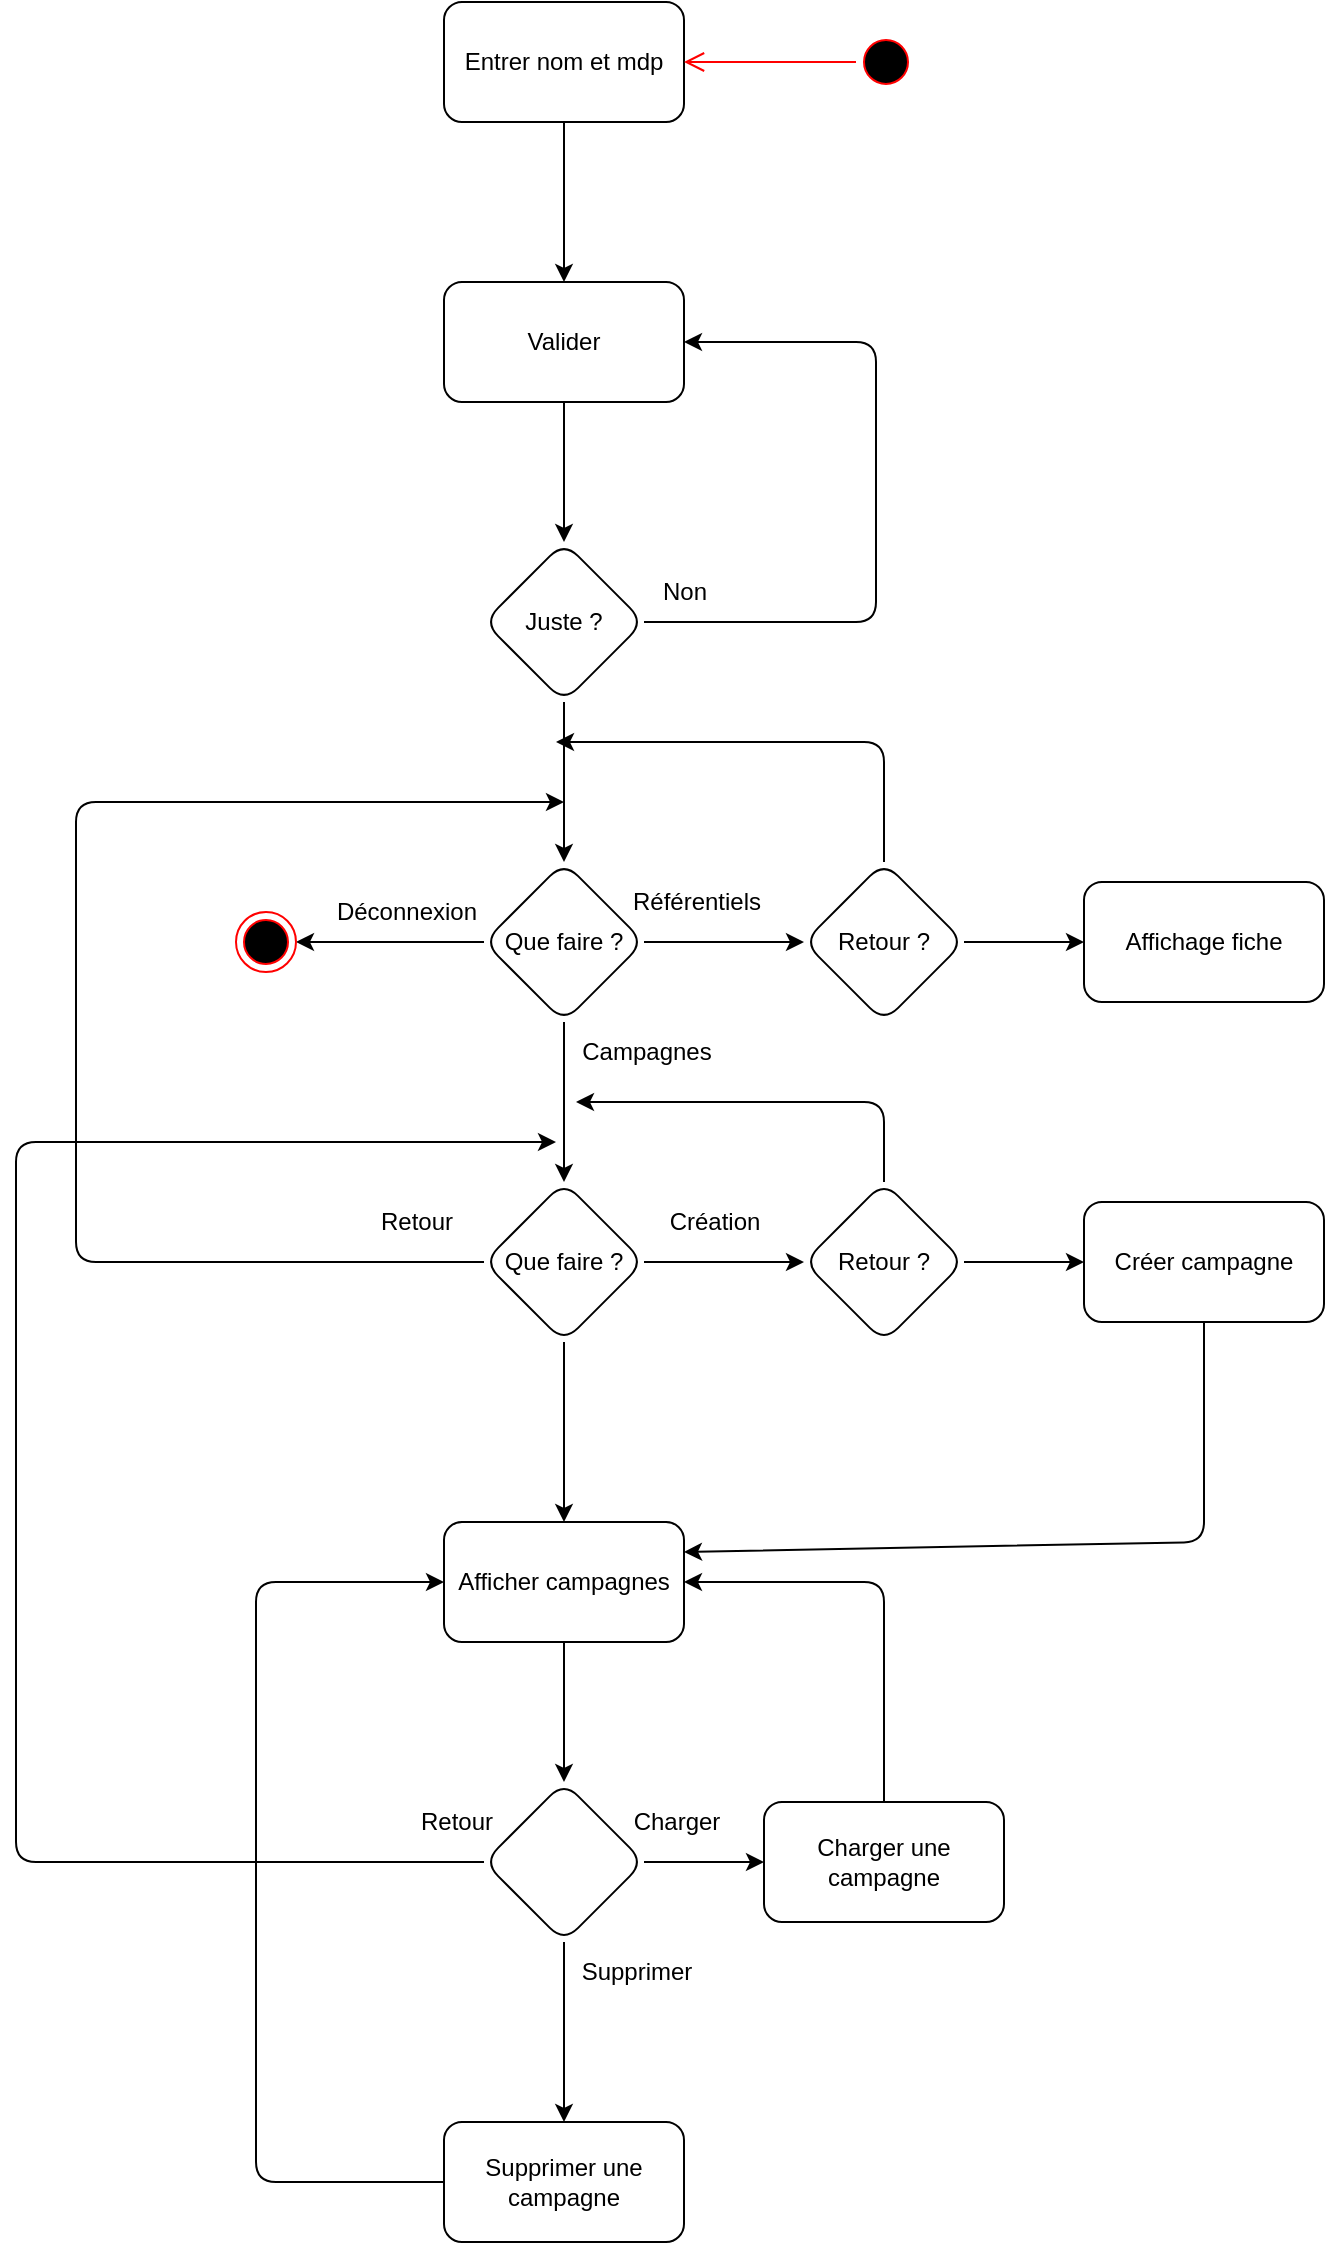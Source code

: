 <mxfile>
    <diagram id="e1zY4aVUGXYc4nbH5x8X" name="Page-1">
        <mxGraphModel dx="748" dy="597" grid="1" gridSize="10" guides="1" tooltips="1" connect="1" arrows="1" fold="1" page="1" pageScale="1" pageWidth="827" pageHeight="1169" background="none" math="0" shadow="0">
            <root>
                <mxCell id="0"/>
                <mxCell id="1" parent="0"/>
                <mxCell id="7" value="" style="edgeStyle=none;html=1;" parent="1" source="2" target="6" edge="1">
                    <mxGeometry relative="1" as="geometry"/>
                </mxCell>
                <mxCell id="2" value="Entrer nom et mdp" style="rounded=1;whiteSpace=wrap;html=1;" parent="1" vertex="1">
                    <mxGeometry x="294" y="100" width="120" height="60" as="geometry"/>
                </mxCell>
                <mxCell id="3" value="" style="ellipse;html=1;shape=startState;fillColor=#000000;strokeColor=#ff0000;" parent="1" vertex="1">
                    <mxGeometry x="500" y="115" width="30" height="30" as="geometry"/>
                </mxCell>
                <mxCell id="4" value="" style="edgeStyle=orthogonalEdgeStyle;html=1;verticalAlign=bottom;endArrow=open;endSize=8;strokeColor=#ff0000;entryX=1;entryY=0.5;entryDx=0;entryDy=0;" parent="1" source="3" target="2" edge="1">
                    <mxGeometry relative="1" as="geometry">
                        <mxPoint x="505" y="200" as="targetPoint"/>
                    </mxGeometry>
                </mxCell>
                <mxCell id="9" value="" style="edgeStyle=none;html=1;" parent="1" source="6" target="8" edge="1">
                    <mxGeometry relative="1" as="geometry"/>
                </mxCell>
                <mxCell id="6" value="&lt;div style=&quot;text-align: left;&quot;&gt;&lt;span style=&quot;background-color: initial;&quot;&gt;Valider&lt;/span&gt;&lt;/div&gt;" style="rounded=1;whiteSpace=wrap;html=1;align=center;" parent="1" vertex="1">
                    <mxGeometry x="294" y="240" width="120" height="60" as="geometry"/>
                </mxCell>
                <mxCell id="10" style="edgeStyle=none;html=1;exitX=1;exitY=0.5;exitDx=0;exitDy=0;entryX=1;entryY=0.5;entryDx=0;entryDy=0;" parent="1" source="8" target="6" edge="1">
                    <mxGeometry relative="1" as="geometry">
                        <mxPoint x="510" y="180" as="targetPoint"/>
                        <Array as="points">
                            <mxPoint x="510" y="410"/>
                            <mxPoint x="510" y="270"/>
                        </Array>
                    </mxGeometry>
                </mxCell>
                <mxCell id="13" value="" style="edgeStyle=none;html=1;" edge="1" parent="1" source="8" target="12">
                    <mxGeometry relative="1" as="geometry"/>
                </mxCell>
                <mxCell id="8" value="Juste ?" style="rhombus;whiteSpace=wrap;html=1;rounded=1;" parent="1" vertex="1">
                    <mxGeometry x="314" y="370" width="80" height="80" as="geometry"/>
                </mxCell>
                <mxCell id="11" value="Non" style="text;html=1;align=center;verticalAlign=middle;resizable=0;points=[];autosize=1;strokeColor=none;fillColor=none;" parent="1" vertex="1">
                    <mxGeometry x="389" y="380" width="50" height="30" as="geometry"/>
                </mxCell>
                <mxCell id="15" value="" style="edgeStyle=none;html=1;" edge="1" parent="1" source="12" target="14">
                    <mxGeometry relative="1" as="geometry"/>
                </mxCell>
                <mxCell id="21" value="" style="edgeStyle=none;html=1;" edge="1" parent="1" source="12" target="20">
                    <mxGeometry relative="1" as="geometry"/>
                </mxCell>
                <mxCell id="26" value="" style="edgeStyle=none;html=1;" edge="1" parent="1" source="12" target="25">
                    <mxGeometry relative="1" as="geometry"/>
                </mxCell>
                <mxCell id="12" value="Que faire ?" style="rhombus;whiteSpace=wrap;html=1;rounded=1;" vertex="1" parent="1">
                    <mxGeometry x="314" y="530" width="80" height="80" as="geometry"/>
                </mxCell>
                <mxCell id="14" value="" style="ellipse;html=1;shape=endState;fillColor=#000000;strokeColor=#ff0000;" vertex="1" parent="1">
                    <mxGeometry x="190" y="555" width="30" height="30" as="geometry"/>
                </mxCell>
                <mxCell id="16" value="Déconnexion" style="text;html=1;align=center;verticalAlign=middle;resizable=0;points=[];autosize=1;strokeColor=none;fillColor=none;" vertex="1" parent="1">
                    <mxGeometry x="230" y="540" width="90" height="30" as="geometry"/>
                </mxCell>
                <mxCell id="22" style="edgeStyle=none;html=1;exitX=0.5;exitY=0;exitDx=0;exitDy=0;" edge="1" parent="1" source="20">
                    <mxGeometry relative="1" as="geometry">
                        <mxPoint x="350" y="470" as="targetPoint"/>
                        <Array as="points">
                            <mxPoint x="514" y="470"/>
                        </Array>
                    </mxGeometry>
                </mxCell>
                <mxCell id="24" value="" style="edgeStyle=none;html=1;" edge="1" parent="1" source="20" target="23">
                    <mxGeometry relative="1" as="geometry"/>
                </mxCell>
                <mxCell id="20" value="Retour ?" style="rhombus;whiteSpace=wrap;html=1;rounded=1;" vertex="1" parent="1">
                    <mxGeometry x="474" y="530" width="80" height="80" as="geometry"/>
                </mxCell>
                <mxCell id="23" value="Affichage fiche" style="whiteSpace=wrap;html=1;rounded=1;" vertex="1" parent="1">
                    <mxGeometry x="614" y="540" width="120" height="60" as="geometry"/>
                </mxCell>
                <mxCell id="27" style="edgeStyle=none;html=1;exitX=0;exitY=0.5;exitDx=0;exitDy=0;" edge="1" parent="1" source="25">
                    <mxGeometry relative="1" as="geometry">
                        <mxPoint x="354" y="500" as="targetPoint"/>
                        <Array as="points">
                            <mxPoint x="110" y="730"/>
                            <mxPoint x="110" y="500"/>
                        </Array>
                    </mxGeometry>
                </mxCell>
                <mxCell id="30" value="" style="edgeStyle=none;html=1;" edge="1" parent="1" source="25" target="29">
                    <mxGeometry relative="1" as="geometry"/>
                </mxCell>
                <mxCell id="38" value="" style="edgeStyle=none;html=1;" edge="1" parent="1" source="25" target="37">
                    <mxGeometry relative="1" as="geometry"/>
                </mxCell>
                <mxCell id="25" value="Que faire ?" style="rhombus;whiteSpace=wrap;html=1;rounded=1;" vertex="1" parent="1">
                    <mxGeometry x="314" y="690" width="80" height="80" as="geometry"/>
                </mxCell>
                <mxCell id="28" value="Retour" style="text;html=1;align=center;verticalAlign=middle;resizable=0;points=[];autosize=1;strokeColor=none;fillColor=none;" vertex="1" parent="1">
                    <mxGeometry x="250" y="695" width="60" height="30" as="geometry"/>
                </mxCell>
                <mxCell id="34" style="edgeStyle=none;html=1;exitX=0.5;exitY=0;exitDx=0;exitDy=0;" edge="1" parent="1" source="29">
                    <mxGeometry relative="1" as="geometry">
                        <mxPoint x="360" y="650" as="targetPoint"/>
                        <Array as="points">
                            <mxPoint x="514" y="650"/>
                        </Array>
                    </mxGeometry>
                </mxCell>
                <mxCell id="36" value="" style="edgeStyle=none;html=1;" edge="1" parent="1" source="29" target="35">
                    <mxGeometry relative="1" as="geometry"/>
                </mxCell>
                <mxCell id="29" value="Retour ?" style="rhombus;whiteSpace=wrap;html=1;rounded=1;" vertex="1" parent="1">
                    <mxGeometry x="474" y="690" width="80" height="80" as="geometry"/>
                </mxCell>
                <mxCell id="31" value="Référentiels" style="text;html=1;align=center;verticalAlign=middle;resizable=0;points=[];autosize=1;strokeColor=none;fillColor=none;" vertex="1" parent="1">
                    <mxGeometry x="375" y="535" width="90" height="30" as="geometry"/>
                </mxCell>
                <mxCell id="32" value="Campagnes" style="text;html=1;align=center;verticalAlign=middle;resizable=0;points=[];autosize=1;strokeColor=none;fillColor=none;" vertex="1" parent="1">
                    <mxGeometry x="350" y="610" width="90" height="30" as="geometry"/>
                </mxCell>
                <mxCell id="33" value="Création" style="text;html=1;align=center;verticalAlign=middle;resizable=0;points=[];autosize=1;strokeColor=none;fillColor=none;" vertex="1" parent="1">
                    <mxGeometry x="394" y="695" width="70" height="30" as="geometry"/>
                </mxCell>
                <mxCell id="39" style="edgeStyle=none;html=1;exitX=0.5;exitY=1;exitDx=0;exitDy=0;entryX=1;entryY=0.25;entryDx=0;entryDy=0;" edge="1" parent="1" source="35" target="37">
                    <mxGeometry relative="1" as="geometry">
                        <mxPoint x="674" y="940" as="targetPoint"/>
                        <Array as="points">
                            <mxPoint x="674" y="870"/>
                        </Array>
                    </mxGeometry>
                </mxCell>
                <mxCell id="35" value="Créer campagne" style="whiteSpace=wrap;html=1;rounded=1;" vertex="1" parent="1">
                    <mxGeometry x="614" y="700" width="120" height="60" as="geometry"/>
                </mxCell>
                <mxCell id="41" value="" style="edgeStyle=none;html=1;" edge="1" parent="1" source="37" target="40">
                    <mxGeometry relative="1" as="geometry"/>
                </mxCell>
                <mxCell id="37" value="Afficher campagnes" style="whiteSpace=wrap;html=1;rounded=1;" vertex="1" parent="1">
                    <mxGeometry x="294" y="860" width="120" height="60" as="geometry"/>
                </mxCell>
                <mxCell id="43" value="" style="edgeStyle=none;html=1;" edge="1" parent="1" source="40" target="42">
                    <mxGeometry relative="1" as="geometry"/>
                </mxCell>
                <mxCell id="47" value="" style="edgeStyle=none;html=1;" edge="1" parent="1" source="40" target="46">
                    <mxGeometry relative="1" as="geometry"/>
                </mxCell>
                <mxCell id="49" style="edgeStyle=none;html=1;exitX=0;exitY=0.5;exitDx=0;exitDy=0;" edge="1" parent="1" source="40">
                    <mxGeometry relative="1" as="geometry">
                        <mxPoint x="350" y="670" as="targetPoint"/>
                        <Array as="points">
                            <mxPoint x="80" y="1030"/>
                            <mxPoint x="80" y="670"/>
                        </Array>
                    </mxGeometry>
                </mxCell>
                <mxCell id="40" value="" style="rhombus;whiteSpace=wrap;html=1;rounded=1;" vertex="1" parent="1">
                    <mxGeometry x="314" y="990" width="80" height="80" as="geometry"/>
                </mxCell>
                <mxCell id="44" style="edgeStyle=none;html=1;exitX=0.5;exitY=0;exitDx=0;exitDy=0;entryX=1;entryY=0.5;entryDx=0;entryDy=0;" edge="1" parent="1" source="42" target="37">
                    <mxGeometry relative="1" as="geometry">
                        <mxPoint x="514" y="880" as="targetPoint"/>
                        <Array as="points">
                            <mxPoint x="514" y="890"/>
                        </Array>
                    </mxGeometry>
                </mxCell>
                <mxCell id="42" value="Charger une campagne" style="whiteSpace=wrap;html=1;rounded=1;" vertex="1" parent="1">
                    <mxGeometry x="454" y="1000" width="120" height="60" as="geometry"/>
                </mxCell>
                <mxCell id="45" value="Charger" style="text;html=1;align=center;verticalAlign=middle;resizable=0;points=[];autosize=1;strokeColor=none;fillColor=none;" vertex="1" parent="1">
                    <mxGeometry x="375" y="995" width="70" height="30" as="geometry"/>
                </mxCell>
                <mxCell id="51" style="edgeStyle=none;html=1;exitX=0;exitY=0.5;exitDx=0;exitDy=0;entryX=0;entryY=0.5;entryDx=0;entryDy=0;" edge="1" parent="1" source="46" target="37">
                    <mxGeometry relative="1" as="geometry">
                        <mxPoint x="200" y="880" as="targetPoint"/>
                        <Array as="points">
                            <mxPoint x="200" y="1190"/>
                            <mxPoint x="200" y="890"/>
                        </Array>
                    </mxGeometry>
                </mxCell>
                <mxCell id="46" value="Supprimer une campagne" style="rounded=1;whiteSpace=wrap;html=1;" vertex="1" parent="1">
                    <mxGeometry x="294" y="1160" width="120" height="60" as="geometry"/>
                </mxCell>
                <mxCell id="48" value="Supprimer" style="text;html=1;align=center;verticalAlign=middle;resizable=0;points=[];autosize=1;strokeColor=none;fillColor=none;" vertex="1" parent="1">
                    <mxGeometry x="350" y="1070" width="80" height="30" as="geometry"/>
                </mxCell>
                <mxCell id="50" value="Retour" style="text;html=1;align=center;verticalAlign=middle;resizable=0;points=[];autosize=1;strokeColor=none;fillColor=none;" vertex="1" parent="1">
                    <mxGeometry x="270" y="995" width="60" height="30" as="geometry"/>
                </mxCell>
            </root>
        </mxGraphModel>
    </diagram>
</mxfile>